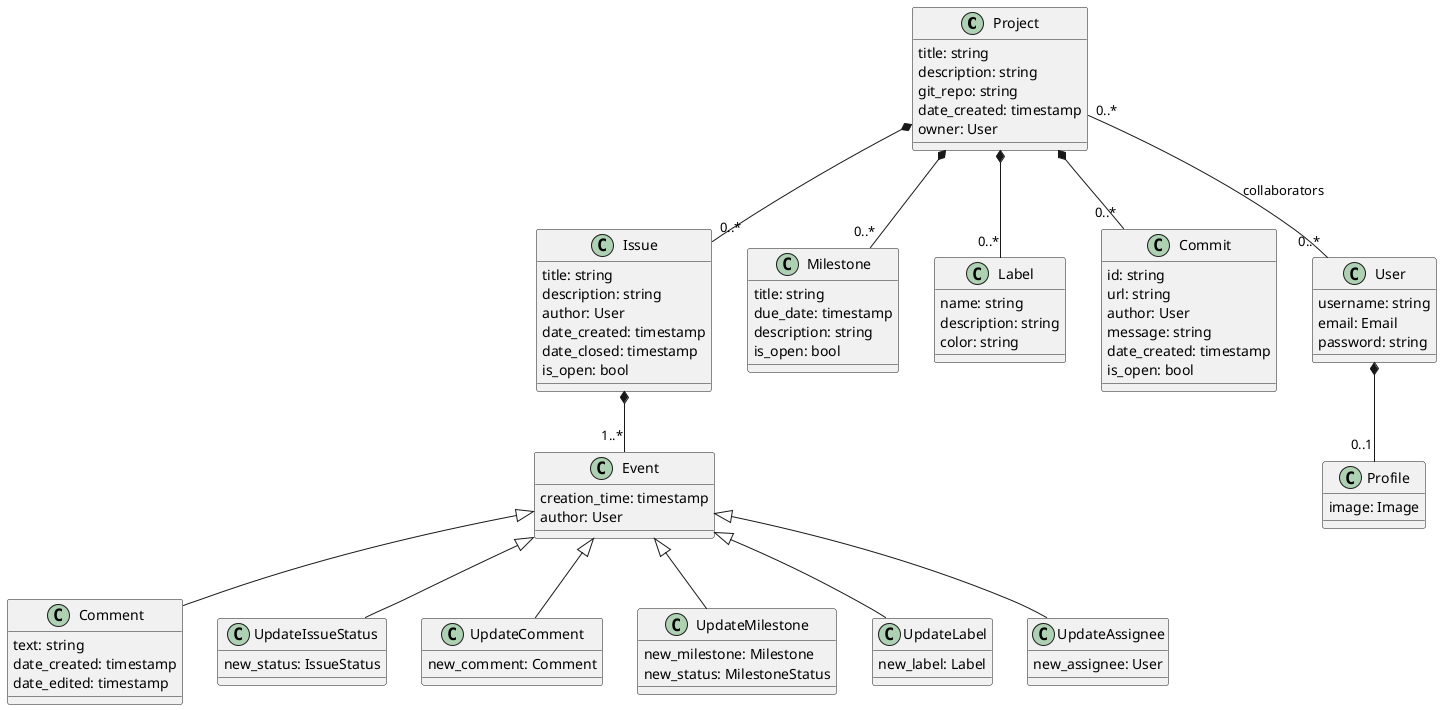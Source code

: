 @startuml

class Project {
    title: string
    description: string
    git_repo: string
    date_created: timestamp
    owner: User
}

class Issue {
    title: string
    description: string
    author: User
    date_created: timestamp
    date_closed: timestamp  
    is_open: bool
}

Project *-- "0..*" Issue

class Milestone {
    title: string
    due_date: timestamp
    description: string
    is_open: bool
}

Project *--"0..*" Milestone

class Label {
    name: string
    description: string
    color: string
}

Project *--"0..*" Label

class Commit {
    id: string
    url: string
    author: User
    message: string
    date_created: timestamp  
    is_open: bool
}

Project *--"0..*" Commit

class User {
    username: string
    email: Email
    password: string
}

Project "0..*"--"0..*" User: collaborators

class Profile {
    image: Image
}

User *--"0..1" Profile

class Event {
    creation_time: timestamp
    author: User
}

Issue *--"1..*" Event

class Comment {
    text: string
    date_created: timestamp
    date_edited: timestamp
}

Event <|-- Comment

class UpdateIssueStatus {
    new_status: IssueStatus
}

Event <|-- UpdateIssueStatus

class UpdateComment {
    new_comment: Comment
}

Event <|-- UpdateComment

class UpdateMilestone {
    new_milestone: Milestone
    new_status: MilestoneStatus
}

Event <|-- UpdateMilestone

class UpdateLabel {
    new_label: Label
}

Event <|-- UpdateLabel

class UpdateAssignee {
    new_assignee: User
}

Event <|-- UpdateAssignee

@enduml